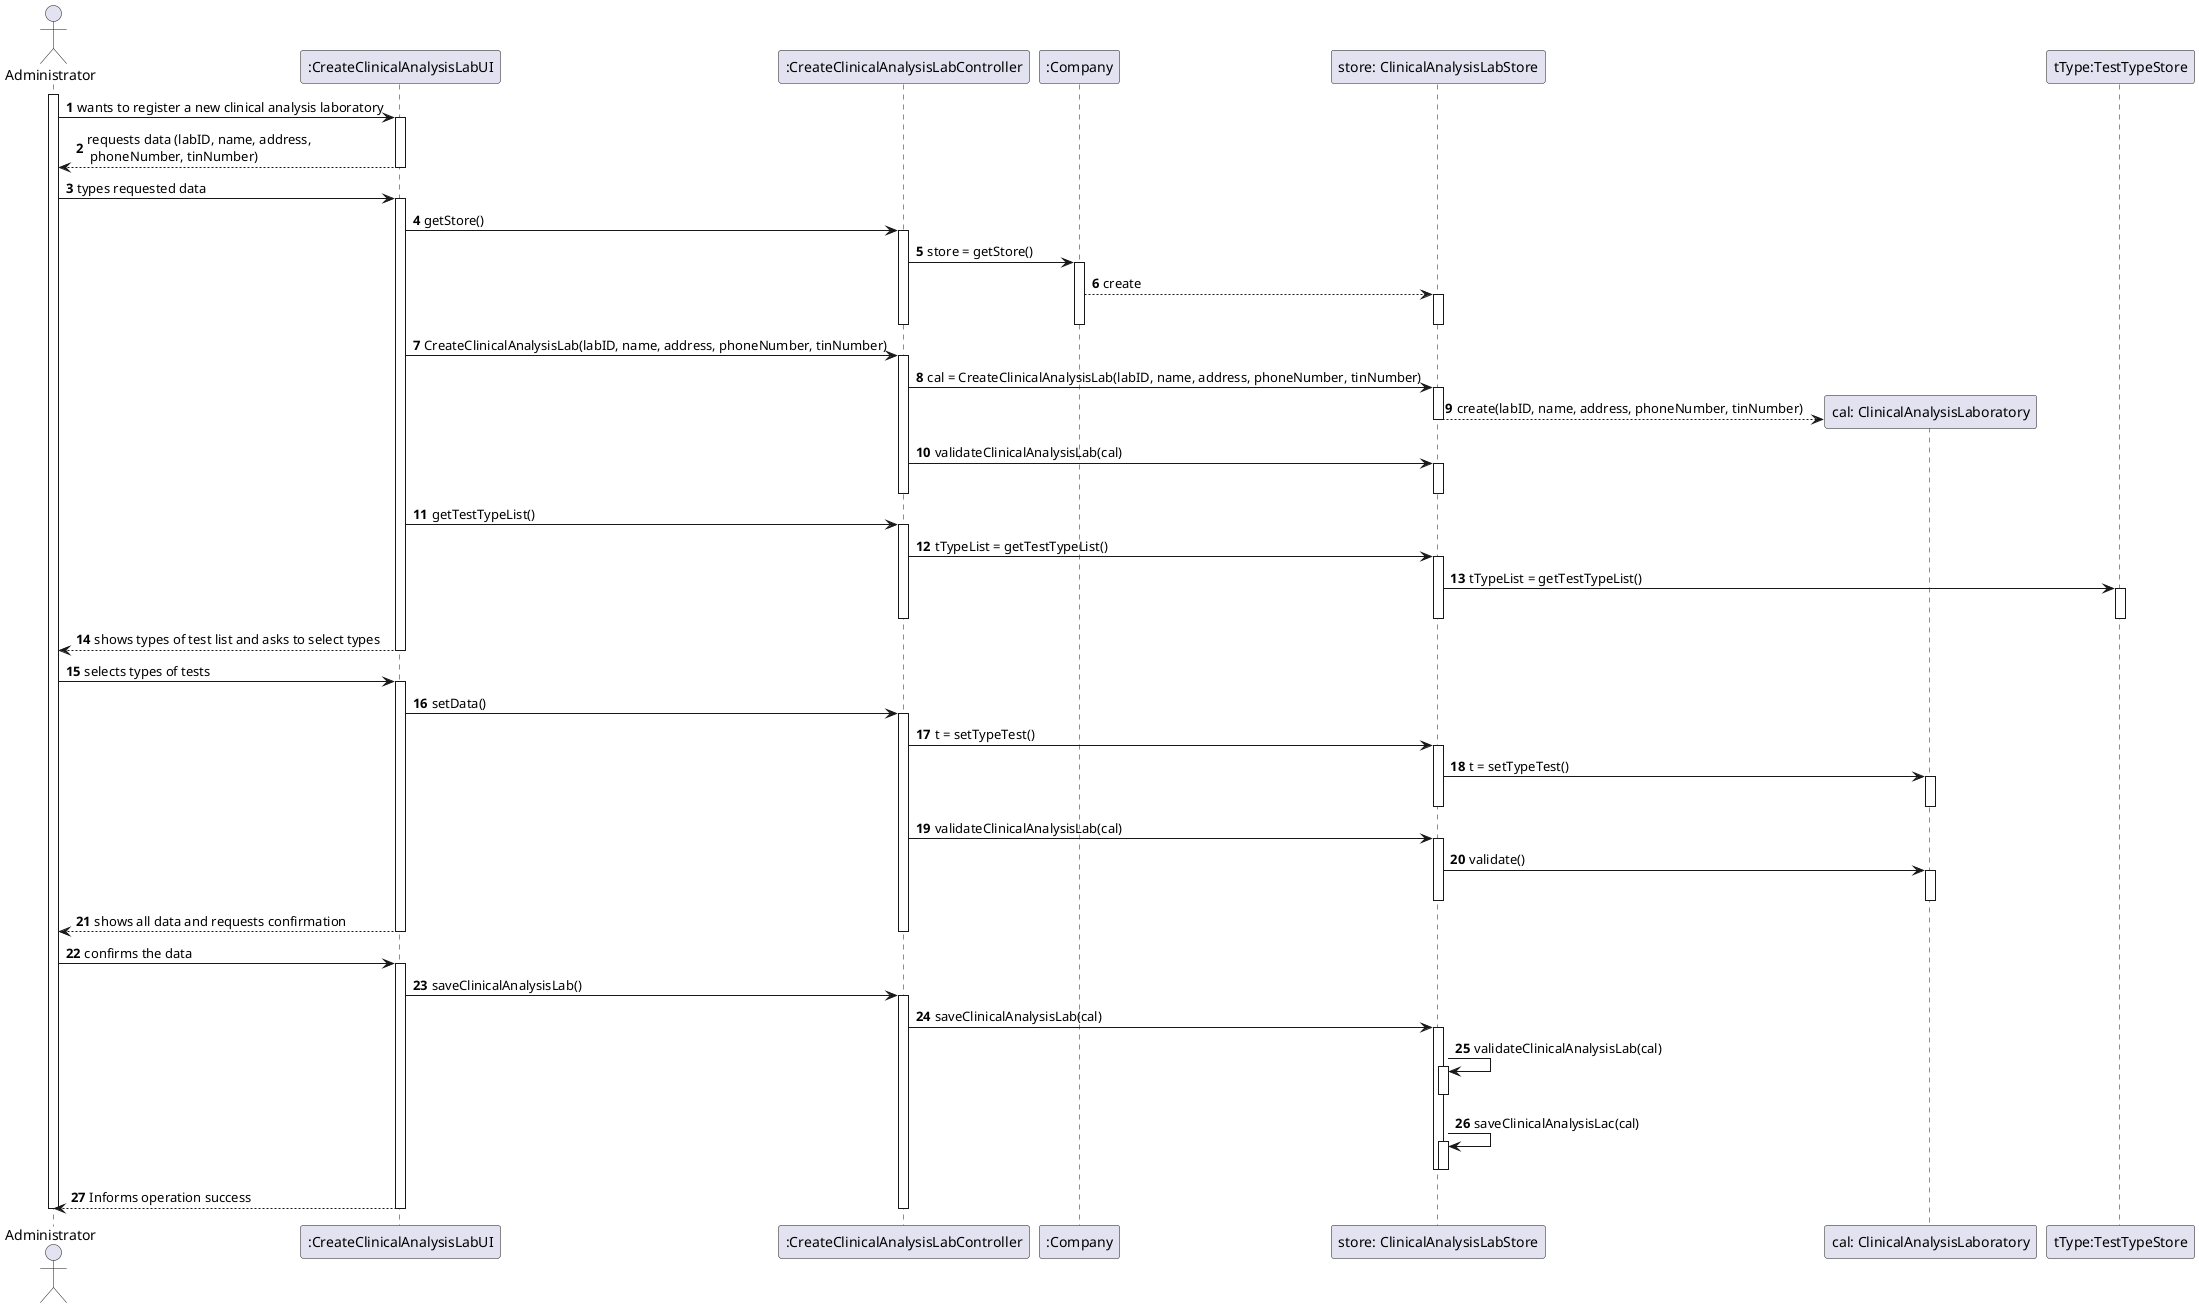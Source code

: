 @startuml
'https://plantuml.com/sequence-diagram
autonumber
actor Administrator as A
participant ":CreateClinicalAnalysisLabUI" as UI
participant ":CreateClinicalAnalysisLabController" as CTRL
participant ":Company" as C
participant "store: ClinicalAnalysisLabStore" as STO
participant "cal: ClinicalAnalysisLaboratory" as CAL
participant "tType:TestTypeStore" as TT

activate A
A -> UI: wants to register a new clinical analysis laboratory
activate UI
UI --> A: requests data (labID, name, address,\n phoneNumber, tinNumber)
deactivate UI
A -> UI: types requested data
activate UI
UI -> CTRL : getStore()
activate CTRL
CTRL -> C: store = getStore()
activate C
C --> STO: create
activate STO
deactivate STO
deactivate C
deactivate CTRL

UI -> CTRL : CreateClinicalAnalysisLab(labID, name, address, phoneNumber, tinNumber)
activate CTRL
CTRL -> STO: cal = CreateClinicalAnalysisLab(labID, name, address, phoneNumber, tinNumber)
activate STO
STO --> CAL** : create(labID, name, address, phoneNumber, tinNumber)

deactivate STO
CTRL -> STO: validateClinicalAnalysisLab(cal)
activate STO
deactivate STO
deactivate CTRL
UI -> CTRL: getTestTypeList()
activate CTRL
CTRL -> STO : tTypeList = getTestTypeList()
activate STO
STO->TT: tTypeList = getTestTypeList()
activate TT
deactivate TT
deactivate STO
deactivate CTRL

UI --> A: shows types of test list and asks to select types
deactivate C
deactivate CTRL
deactivate UI
A -> UI: selects types of tests
activate UI
UI -> CTRL: setData()
activate CTRL
CTRL -> STO: t = setTypeTest()
activate STO
STO -> CAL: t = setTypeTest()
activate CAL
deactivate CAL
deactivate STO
deactivate C
CTRL -> STO: validateClinicalAnalysisLab(cal)
activate STO
STO -> CAL : validate()
activate CAL
deactivate CAL
deactivate STO
UI --> A: shows all data and requests confirmation
deactivate CTRL
deactivate UI
A -> UI: confirms the data
activate UI
UI-> CTRL : saveClinicalAnalysisLab()
activate CTRL
CTRL -> STO: saveClinicalAnalysisLab(cal)
activate STO
STO -> STO : validateClinicalAnalysisLab(cal)
activate STO
deactivate STO
STO -> STO : saveClinicalAnalysisLac(cal)
activate STO
deactivate STO
deactivate STO
UI --> A : Informs operation success
deactivate CTRL
deactivate UI
deactivate A
@enduml